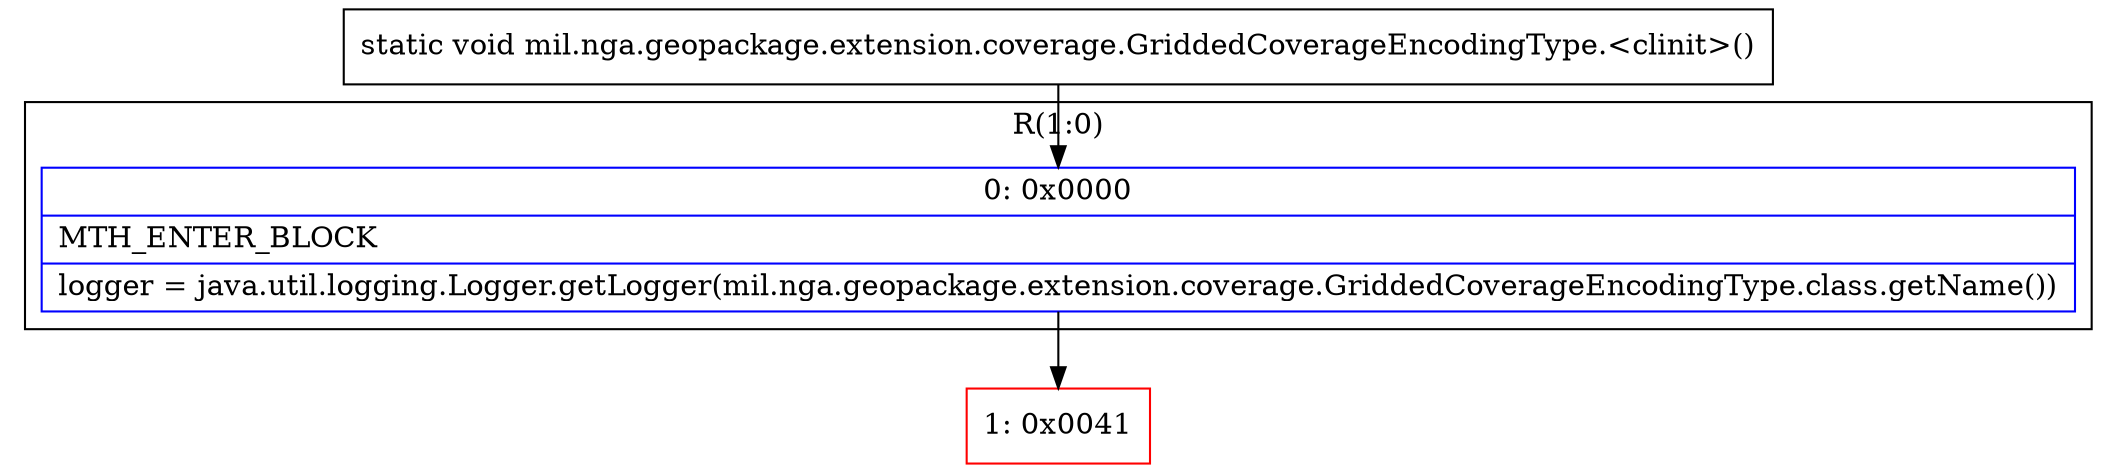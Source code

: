 digraph "CFG formil.nga.geopackage.extension.coverage.GriddedCoverageEncodingType.\<clinit\>()V" {
subgraph cluster_Region_1371998519 {
label = "R(1:0)";
node [shape=record,color=blue];
Node_0 [shape=record,label="{0\:\ 0x0000|MTH_ENTER_BLOCK\l|logger = java.util.logging.Logger.getLogger(mil.nga.geopackage.extension.coverage.GriddedCoverageEncodingType.class.getName())\l}"];
}
Node_1 [shape=record,color=red,label="{1\:\ 0x0041}"];
MethodNode[shape=record,label="{static void mil.nga.geopackage.extension.coverage.GriddedCoverageEncodingType.\<clinit\>() }"];
MethodNode -> Node_0;
Node_0 -> Node_1;
}

